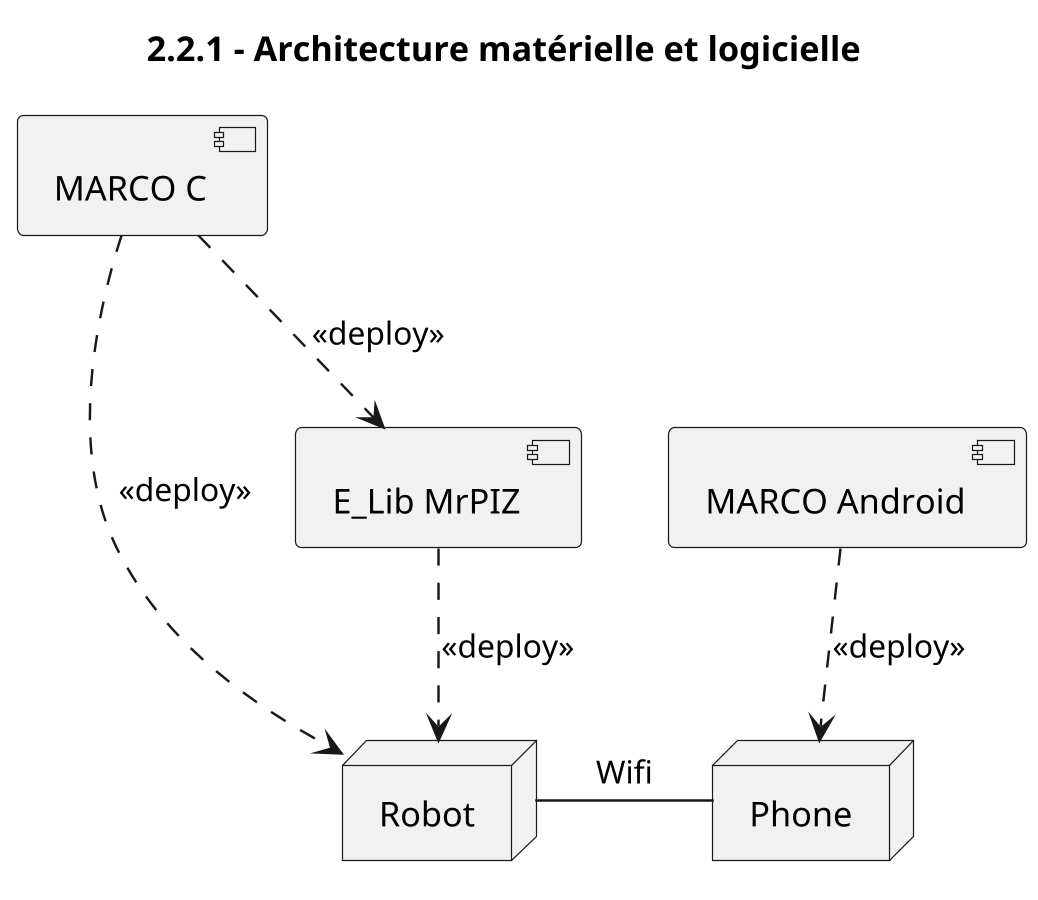 @startuml
title 2.2.1 - Architecture matérielle et logicielle
scale 1280*900
node Robot
node Phone
Robot -r- Phone : Wifi
[MARCO C] ..> [E_Lib MrPIZ] : <<deploy>>
[MARCO C] ..> Robot : <<deploy>>
[E_Lib MrPIZ] ..> Robot : <<deploy>>
[MARCO Android] ..> Phone : <<deploy>>
@enduml
